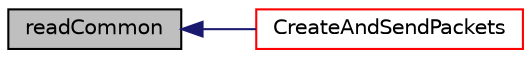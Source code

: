 digraph "readCommon"
{
  edge [fontname="Helvetica",fontsize="10",labelfontname="Helvetica",labelfontsize="10"];
  node [fontname="Helvetica",fontsize="10",shape=record];
  rankdir="LR";
  Node10 [label="readCommon",height=0.2,width=0.4,color="black", fillcolor="grey75", style="filled", fontcolor="black"];
  Node10 -> Node11 [dir="back",color="midnightblue",fontsize="10",style="solid",fontname="Helvetica"];
  Node11 [label="CreateAndSendPackets",height=0.2,width=0.4,color="red", fillcolor="white", style="filled",URL="$output__stream_8c.html#adbb4129e795ca534e4bb1649bb81b559"];
}
